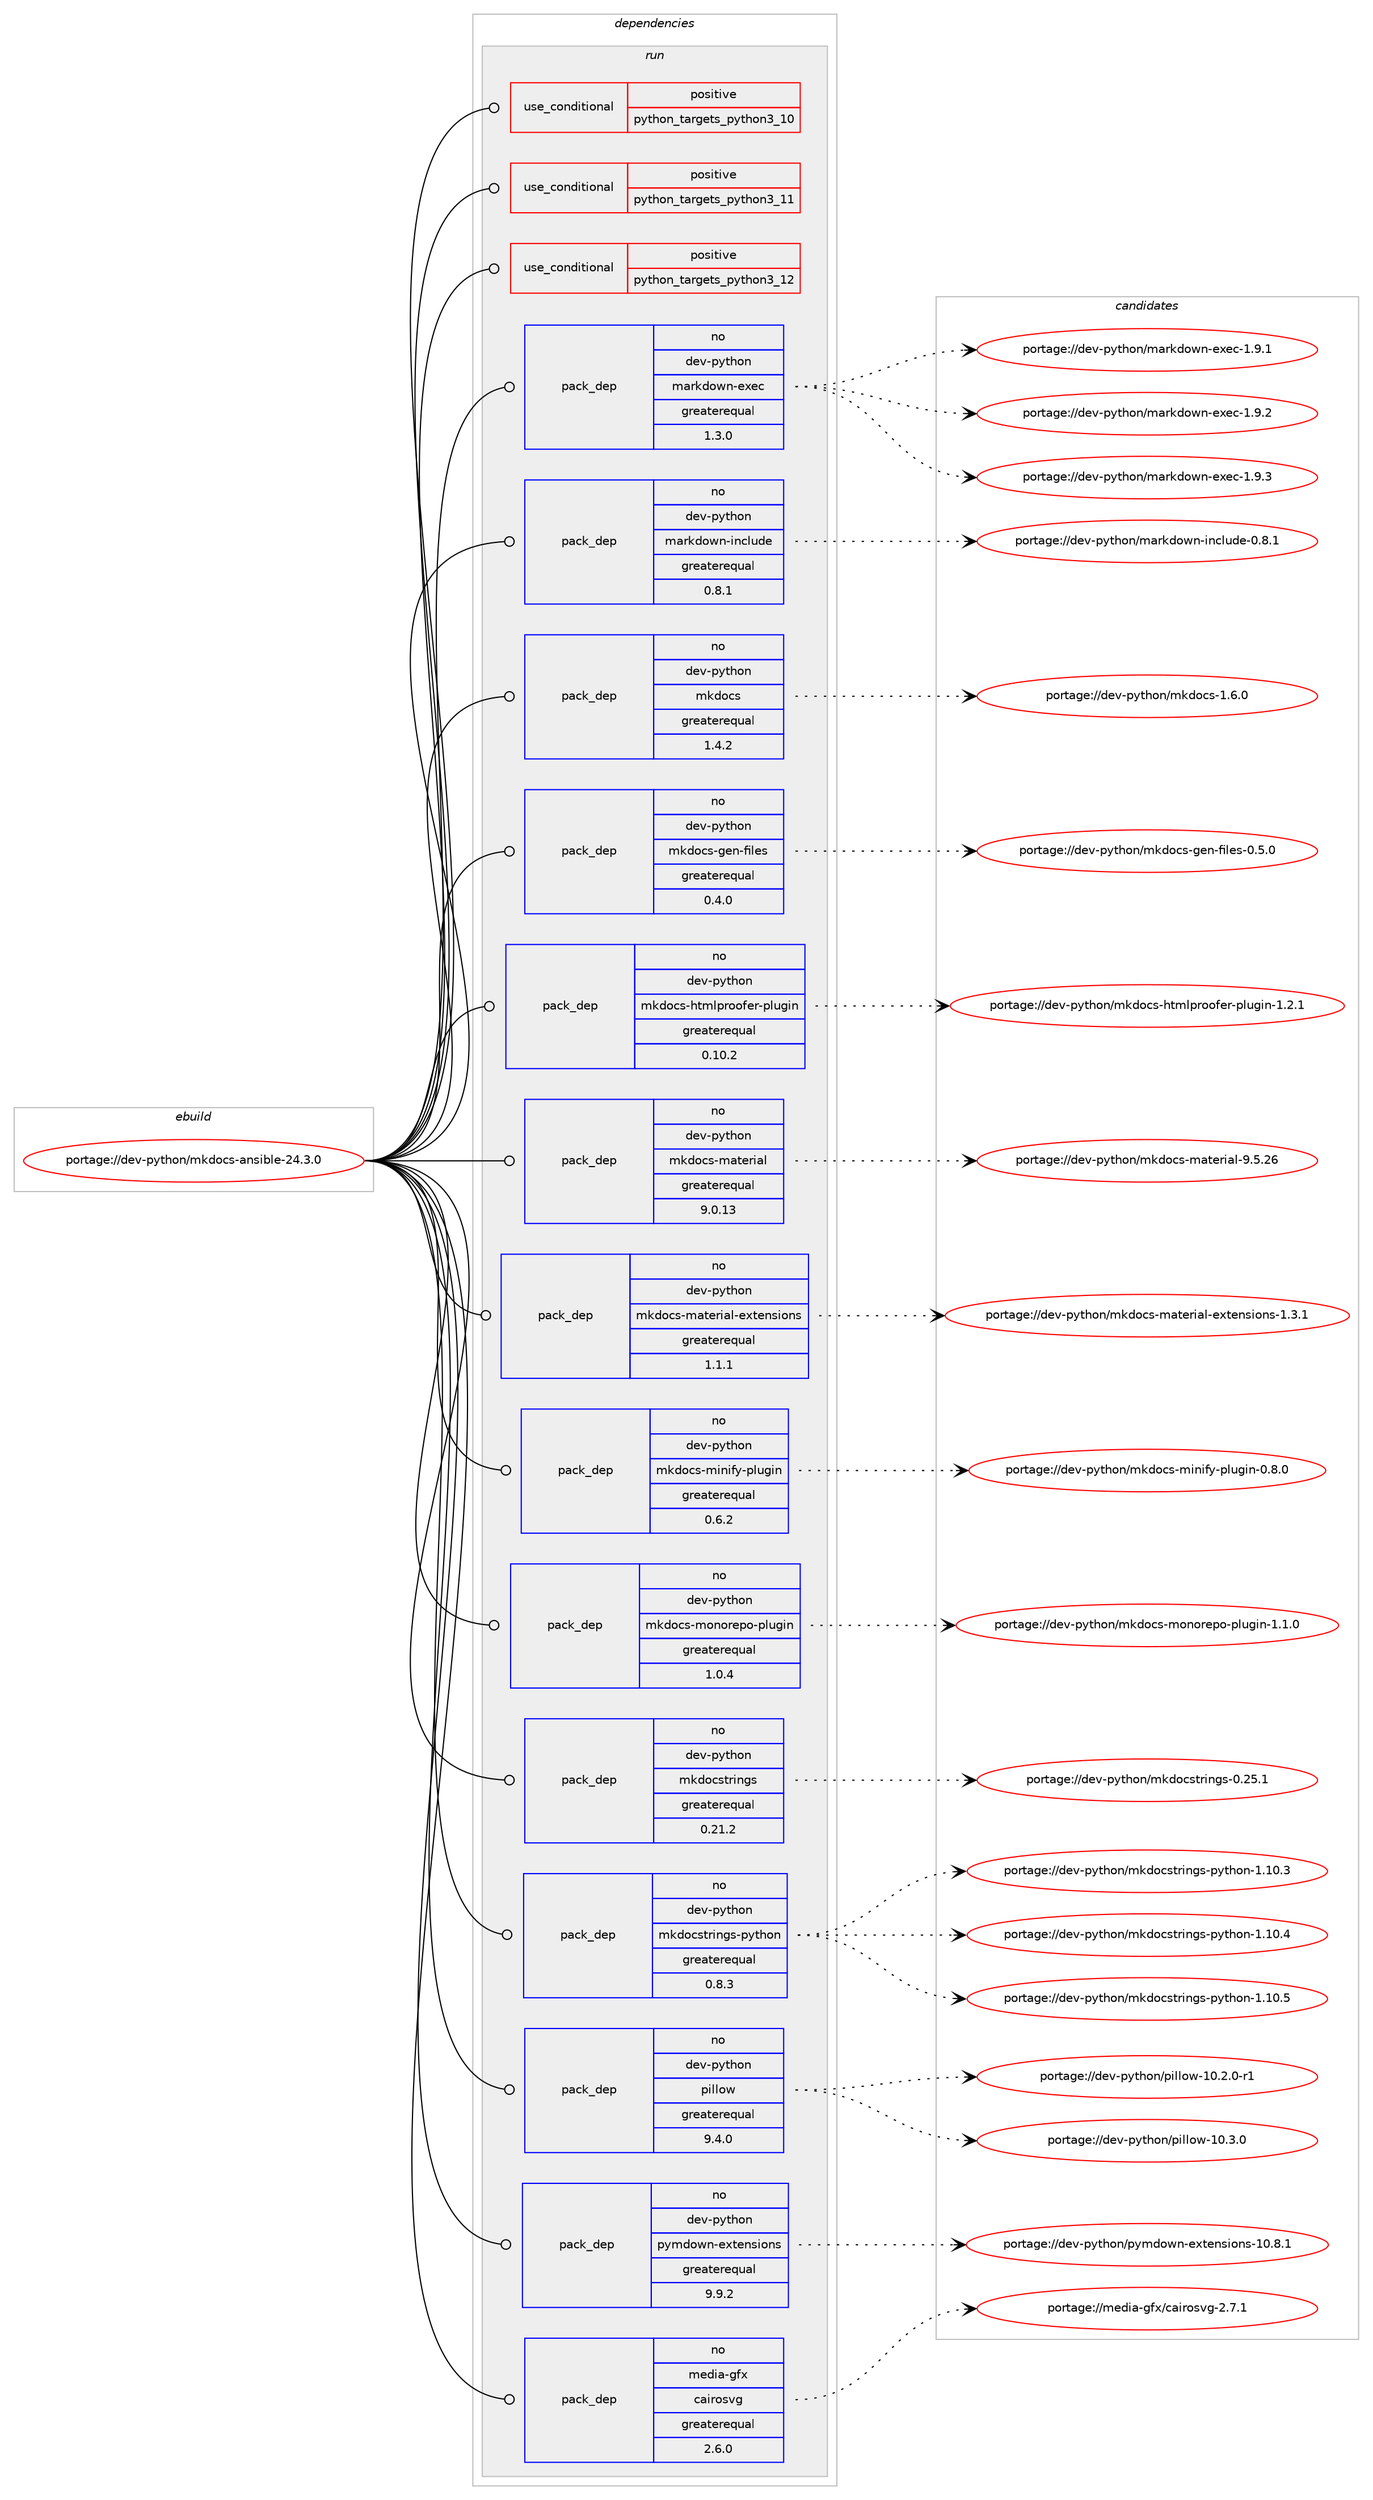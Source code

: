 digraph prolog {

# *************
# Graph options
# *************

newrank=true;
concentrate=true;
compound=true;
graph [rankdir=LR,fontname=Helvetica,fontsize=10,ranksep=1.5];#, ranksep=2.5, nodesep=0.2];
edge  [arrowhead=vee];
node  [fontname=Helvetica,fontsize=10];

# **********
# The ebuild
# **********

subgraph cluster_leftcol {
color=gray;
rank=same;
label=<<i>ebuild</i>>;
id [label="portage://dev-python/mkdocs-ansible-24.3.0", color=red, width=4, href="../dev-python/mkdocs-ansible-24.3.0.svg"];
}

# ****************
# The dependencies
# ****************

subgraph cluster_midcol {
color=gray;
label=<<i>dependencies</i>>;
subgraph cluster_compile {
fillcolor="#eeeeee";
style=filled;
label=<<i>compile</i>>;
}
subgraph cluster_compileandrun {
fillcolor="#eeeeee";
style=filled;
label=<<i>compile and run</i>>;
}
subgraph cluster_run {
fillcolor="#eeeeee";
style=filled;
label=<<i>run</i>>;
subgraph cond33939 {
dependency76080 [label=<<TABLE BORDER="0" CELLBORDER="1" CELLSPACING="0" CELLPADDING="4"><TR><TD ROWSPAN="3" CELLPADDING="10">use_conditional</TD></TR><TR><TD>positive</TD></TR><TR><TD>python_targets_python3_10</TD></TR></TABLE>>, shape=none, color=red];
# *** BEGIN UNKNOWN DEPENDENCY TYPE (TODO) ***
# dependency76080 -> package_dependency(portage://dev-python/mkdocs-ansible-24.3.0,run,no,dev-lang,python,none,[,,],[slot(3.10)],[])
# *** END UNKNOWN DEPENDENCY TYPE (TODO) ***

}
id:e -> dependency76080:w [weight=20,style="solid",arrowhead="odot"];
subgraph cond33940 {
dependency76081 [label=<<TABLE BORDER="0" CELLBORDER="1" CELLSPACING="0" CELLPADDING="4"><TR><TD ROWSPAN="3" CELLPADDING="10">use_conditional</TD></TR><TR><TD>positive</TD></TR><TR><TD>python_targets_python3_11</TD></TR></TABLE>>, shape=none, color=red];
# *** BEGIN UNKNOWN DEPENDENCY TYPE (TODO) ***
# dependency76081 -> package_dependency(portage://dev-python/mkdocs-ansible-24.3.0,run,no,dev-lang,python,none,[,,],[slot(3.11)],[])
# *** END UNKNOWN DEPENDENCY TYPE (TODO) ***

}
id:e -> dependency76081:w [weight=20,style="solid",arrowhead="odot"];
subgraph cond33941 {
dependency76082 [label=<<TABLE BORDER="0" CELLBORDER="1" CELLSPACING="0" CELLPADDING="4"><TR><TD ROWSPAN="3" CELLPADDING="10">use_conditional</TD></TR><TR><TD>positive</TD></TR><TR><TD>python_targets_python3_12</TD></TR></TABLE>>, shape=none, color=red];
# *** BEGIN UNKNOWN DEPENDENCY TYPE (TODO) ***
# dependency76082 -> package_dependency(portage://dev-python/mkdocs-ansible-24.3.0,run,no,dev-lang,python,none,[,,],[slot(3.12)],[])
# *** END UNKNOWN DEPENDENCY TYPE (TODO) ***

}
id:e -> dependency76082:w [weight=20,style="solid",arrowhead="odot"];
subgraph pack40926 {
dependency76083 [label=<<TABLE BORDER="0" CELLBORDER="1" CELLSPACING="0" CELLPADDING="4" WIDTH="220"><TR><TD ROWSPAN="6" CELLPADDING="30">pack_dep</TD></TR><TR><TD WIDTH="110">no</TD></TR><TR><TD>dev-python</TD></TR><TR><TD>markdown-exec</TD></TR><TR><TD>greaterequal</TD></TR><TR><TD>1.3.0</TD></TR></TABLE>>, shape=none, color=blue];
}
id:e -> dependency76083:w [weight=20,style="solid",arrowhead="odot"];
subgraph pack40927 {
dependency76084 [label=<<TABLE BORDER="0" CELLBORDER="1" CELLSPACING="0" CELLPADDING="4" WIDTH="220"><TR><TD ROWSPAN="6" CELLPADDING="30">pack_dep</TD></TR><TR><TD WIDTH="110">no</TD></TR><TR><TD>dev-python</TD></TR><TR><TD>markdown-include</TD></TR><TR><TD>greaterequal</TD></TR><TR><TD>0.8.1</TD></TR></TABLE>>, shape=none, color=blue];
}
id:e -> dependency76084:w [weight=20,style="solid",arrowhead="odot"];
subgraph pack40928 {
dependency76085 [label=<<TABLE BORDER="0" CELLBORDER="1" CELLSPACING="0" CELLPADDING="4" WIDTH="220"><TR><TD ROWSPAN="6" CELLPADDING="30">pack_dep</TD></TR><TR><TD WIDTH="110">no</TD></TR><TR><TD>dev-python</TD></TR><TR><TD>mkdocs</TD></TR><TR><TD>greaterequal</TD></TR><TR><TD>1.4.2</TD></TR></TABLE>>, shape=none, color=blue];
}
id:e -> dependency76085:w [weight=20,style="solid",arrowhead="odot"];
subgraph pack40929 {
dependency76086 [label=<<TABLE BORDER="0" CELLBORDER="1" CELLSPACING="0" CELLPADDING="4" WIDTH="220"><TR><TD ROWSPAN="6" CELLPADDING="30">pack_dep</TD></TR><TR><TD WIDTH="110">no</TD></TR><TR><TD>dev-python</TD></TR><TR><TD>mkdocs-gen-files</TD></TR><TR><TD>greaterequal</TD></TR><TR><TD>0.4.0</TD></TR></TABLE>>, shape=none, color=blue];
}
id:e -> dependency76086:w [weight=20,style="solid",arrowhead="odot"];
subgraph pack40930 {
dependency76087 [label=<<TABLE BORDER="0" CELLBORDER="1" CELLSPACING="0" CELLPADDING="4" WIDTH="220"><TR><TD ROWSPAN="6" CELLPADDING="30">pack_dep</TD></TR><TR><TD WIDTH="110">no</TD></TR><TR><TD>dev-python</TD></TR><TR><TD>mkdocs-htmlproofer-plugin</TD></TR><TR><TD>greaterequal</TD></TR><TR><TD>0.10.2</TD></TR></TABLE>>, shape=none, color=blue];
}
id:e -> dependency76087:w [weight=20,style="solid",arrowhead="odot"];
# *** BEGIN UNKNOWN DEPENDENCY TYPE (TODO) ***
# id -> package_dependency(portage://dev-python/mkdocs-ansible-24.3.0,run,no,dev-python,mkdocs-macros-plugin,none,[,,],[],[use(optenable(python_targets_python3_10),negative),use(optenable(python_targets_python3_11),negative),use(optenable(python_targets_python3_12),negative)])
# *** END UNKNOWN DEPENDENCY TYPE (TODO) ***

subgraph pack40931 {
dependency76088 [label=<<TABLE BORDER="0" CELLBORDER="1" CELLSPACING="0" CELLPADDING="4" WIDTH="220"><TR><TD ROWSPAN="6" CELLPADDING="30">pack_dep</TD></TR><TR><TD WIDTH="110">no</TD></TR><TR><TD>dev-python</TD></TR><TR><TD>mkdocs-material</TD></TR><TR><TD>greaterequal</TD></TR><TR><TD>9.0.13</TD></TR></TABLE>>, shape=none, color=blue];
}
id:e -> dependency76088:w [weight=20,style="solid",arrowhead="odot"];
subgraph pack40932 {
dependency76089 [label=<<TABLE BORDER="0" CELLBORDER="1" CELLSPACING="0" CELLPADDING="4" WIDTH="220"><TR><TD ROWSPAN="6" CELLPADDING="30">pack_dep</TD></TR><TR><TD WIDTH="110">no</TD></TR><TR><TD>dev-python</TD></TR><TR><TD>mkdocs-material-extensions</TD></TR><TR><TD>greaterequal</TD></TR><TR><TD>1.1.1</TD></TR></TABLE>>, shape=none, color=blue];
}
id:e -> dependency76089:w [weight=20,style="solid",arrowhead="odot"];
subgraph pack40933 {
dependency76090 [label=<<TABLE BORDER="0" CELLBORDER="1" CELLSPACING="0" CELLPADDING="4" WIDTH="220"><TR><TD ROWSPAN="6" CELLPADDING="30">pack_dep</TD></TR><TR><TD WIDTH="110">no</TD></TR><TR><TD>dev-python</TD></TR><TR><TD>mkdocs-minify-plugin</TD></TR><TR><TD>greaterequal</TD></TR><TR><TD>0.6.2</TD></TR></TABLE>>, shape=none, color=blue];
}
id:e -> dependency76090:w [weight=20,style="solid",arrowhead="odot"];
subgraph pack40934 {
dependency76091 [label=<<TABLE BORDER="0" CELLBORDER="1" CELLSPACING="0" CELLPADDING="4" WIDTH="220"><TR><TD ROWSPAN="6" CELLPADDING="30">pack_dep</TD></TR><TR><TD WIDTH="110">no</TD></TR><TR><TD>dev-python</TD></TR><TR><TD>mkdocs-monorepo-plugin</TD></TR><TR><TD>greaterequal</TD></TR><TR><TD>1.0.4</TD></TR></TABLE>>, shape=none, color=blue];
}
id:e -> dependency76091:w [weight=20,style="solid",arrowhead="odot"];
subgraph pack40935 {
dependency76092 [label=<<TABLE BORDER="0" CELLBORDER="1" CELLSPACING="0" CELLPADDING="4" WIDTH="220"><TR><TD ROWSPAN="6" CELLPADDING="30">pack_dep</TD></TR><TR><TD WIDTH="110">no</TD></TR><TR><TD>dev-python</TD></TR><TR><TD>mkdocstrings</TD></TR><TR><TD>greaterequal</TD></TR><TR><TD>0.21.2</TD></TR></TABLE>>, shape=none, color=blue];
}
id:e -> dependency76092:w [weight=20,style="solid",arrowhead="odot"];
subgraph pack40936 {
dependency76093 [label=<<TABLE BORDER="0" CELLBORDER="1" CELLSPACING="0" CELLPADDING="4" WIDTH="220"><TR><TD ROWSPAN="6" CELLPADDING="30">pack_dep</TD></TR><TR><TD WIDTH="110">no</TD></TR><TR><TD>dev-python</TD></TR><TR><TD>mkdocstrings-python</TD></TR><TR><TD>greaterequal</TD></TR><TR><TD>0.8.3</TD></TR></TABLE>>, shape=none, color=blue];
}
id:e -> dependency76093:w [weight=20,style="solid",arrowhead="odot"];
subgraph pack40937 {
dependency76094 [label=<<TABLE BORDER="0" CELLBORDER="1" CELLSPACING="0" CELLPADDING="4" WIDTH="220"><TR><TD ROWSPAN="6" CELLPADDING="30">pack_dep</TD></TR><TR><TD WIDTH="110">no</TD></TR><TR><TD>dev-python</TD></TR><TR><TD>pillow</TD></TR><TR><TD>greaterequal</TD></TR><TR><TD>9.4.0</TD></TR></TABLE>>, shape=none, color=blue];
}
id:e -> dependency76094:w [weight=20,style="solid",arrowhead="odot"];
subgraph pack40938 {
dependency76095 [label=<<TABLE BORDER="0" CELLBORDER="1" CELLSPACING="0" CELLPADDING="4" WIDTH="220"><TR><TD ROWSPAN="6" CELLPADDING="30">pack_dep</TD></TR><TR><TD WIDTH="110">no</TD></TR><TR><TD>dev-python</TD></TR><TR><TD>pymdown-extensions</TD></TR><TR><TD>greaterequal</TD></TR><TR><TD>9.9.2</TD></TR></TABLE>>, shape=none, color=blue];
}
id:e -> dependency76095:w [weight=20,style="solid",arrowhead="odot"];
subgraph pack40939 {
dependency76096 [label=<<TABLE BORDER="0" CELLBORDER="1" CELLSPACING="0" CELLPADDING="4" WIDTH="220"><TR><TD ROWSPAN="6" CELLPADDING="30">pack_dep</TD></TR><TR><TD WIDTH="110">no</TD></TR><TR><TD>media-gfx</TD></TR><TR><TD>cairosvg</TD></TR><TR><TD>greaterequal</TD></TR><TR><TD>2.6.0</TD></TR></TABLE>>, shape=none, color=blue];
}
id:e -> dependency76096:w [weight=20,style="solid",arrowhead="odot"];
}
}

# **************
# The candidates
# **************

subgraph cluster_choices {
rank=same;
color=gray;
label=<<i>candidates</i>>;

subgraph choice40926 {
color=black;
nodesep=1;
choice1001011184511212111610411111047109971141071001111191104510112010199454946574649 [label="portage://dev-python/markdown-exec-1.9.1", color=red, width=4,href="../dev-python/markdown-exec-1.9.1.svg"];
choice1001011184511212111610411111047109971141071001111191104510112010199454946574650 [label="portage://dev-python/markdown-exec-1.9.2", color=red, width=4,href="../dev-python/markdown-exec-1.9.2.svg"];
choice1001011184511212111610411111047109971141071001111191104510112010199454946574651 [label="portage://dev-python/markdown-exec-1.9.3", color=red, width=4,href="../dev-python/markdown-exec-1.9.3.svg"];
dependency76083:e -> choice1001011184511212111610411111047109971141071001111191104510112010199454946574649:w [style=dotted,weight="100"];
dependency76083:e -> choice1001011184511212111610411111047109971141071001111191104510112010199454946574650:w [style=dotted,weight="100"];
dependency76083:e -> choice1001011184511212111610411111047109971141071001111191104510112010199454946574651:w [style=dotted,weight="100"];
}
subgraph choice40927 {
color=black;
nodesep=1;
choice1001011184511212111610411111047109971141071001111191104510511099108117100101454846564649 [label="portage://dev-python/markdown-include-0.8.1", color=red, width=4,href="../dev-python/markdown-include-0.8.1.svg"];
dependency76084:e -> choice1001011184511212111610411111047109971141071001111191104510511099108117100101454846564649:w [style=dotted,weight="100"];
}
subgraph choice40928 {
color=black;
nodesep=1;
choice100101118451121211161041111104710910710011199115454946544648 [label="portage://dev-python/mkdocs-1.6.0", color=red, width=4,href="../dev-python/mkdocs-1.6.0.svg"];
dependency76085:e -> choice100101118451121211161041111104710910710011199115454946544648:w [style=dotted,weight="100"];
}
subgraph choice40929 {
color=black;
nodesep=1;
choice1001011184511212111610411111047109107100111991154510310111045102105108101115454846534648 [label="portage://dev-python/mkdocs-gen-files-0.5.0", color=red, width=4,href="../dev-python/mkdocs-gen-files-0.5.0.svg"];
dependency76086:e -> choice1001011184511212111610411111047109107100111991154510310111045102105108101115454846534648:w [style=dotted,weight="100"];
}
subgraph choice40930 {
color=black;
nodesep=1;
choice1001011184511212111610411111047109107100111991154510411610910811211411111110210111445112108117103105110454946504649 [label="portage://dev-python/mkdocs-htmlproofer-plugin-1.2.1", color=red, width=4,href="../dev-python/mkdocs-htmlproofer-plugin-1.2.1.svg"];
dependency76087:e -> choice1001011184511212111610411111047109107100111991154510411610910811211411111110210111445112108117103105110454946504649:w [style=dotted,weight="100"];
}
subgraph choice40931 {
color=black;
nodesep=1;
choice10010111845112121116104111110471091071001119911545109971161011141059710845574653465054 [label="portage://dev-python/mkdocs-material-9.5.26", color=red, width=4,href="../dev-python/mkdocs-material-9.5.26.svg"];
dependency76088:e -> choice10010111845112121116104111110471091071001119911545109971161011141059710845574653465054:w [style=dotted,weight="100"];
}
subgraph choice40932 {
color=black;
nodesep=1;
choice10010111845112121116104111110471091071001119911545109971161011141059710845101120116101110115105111110115454946514649 [label="portage://dev-python/mkdocs-material-extensions-1.3.1", color=red, width=4,href="../dev-python/mkdocs-material-extensions-1.3.1.svg"];
dependency76089:e -> choice10010111845112121116104111110471091071001119911545109971161011141059710845101120116101110115105111110115454946514649:w [style=dotted,weight="100"];
}
subgraph choice40933 {
color=black;
nodesep=1;
choice1001011184511212111610411111047109107100111991154510910511010510212145112108117103105110454846564648 [label="portage://dev-python/mkdocs-minify-plugin-0.8.0", color=red, width=4,href="../dev-python/mkdocs-minify-plugin-0.8.0.svg"];
dependency76090:e -> choice1001011184511212111610411111047109107100111991154510910511010510212145112108117103105110454846564648:w [style=dotted,weight="100"];
}
subgraph choice40934 {
color=black;
nodesep=1;
choice1001011184511212111610411111047109107100111991154510911111011111410111211145112108117103105110454946494648 [label="portage://dev-python/mkdocs-monorepo-plugin-1.1.0", color=red, width=4,href="../dev-python/mkdocs-monorepo-plugin-1.1.0.svg"];
dependency76091:e -> choice1001011184511212111610411111047109107100111991154510911111011111410111211145112108117103105110454946494648:w [style=dotted,weight="100"];
}
subgraph choice40935 {
color=black;
nodesep=1;
choice10010111845112121116104111110471091071001119911511611410511010311545484650534649 [label="portage://dev-python/mkdocstrings-0.25.1", color=red, width=4,href="../dev-python/mkdocstrings-0.25.1.svg"];
dependency76092:e -> choice10010111845112121116104111110471091071001119911511611410511010311545484650534649:w [style=dotted,weight="100"];
}
subgraph choice40936 {
color=black;
nodesep=1;
choice1001011184511212111610411111047109107100111991151161141051101031154511212111610411111045494649484651 [label="portage://dev-python/mkdocstrings-python-1.10.3", color=red, width=4,href="../dev-python/mkdocstrings-python-1.10.3.svg"];
choice1001011184511212111610411111047109107100111991151161141051101031154511212111610411111045494649484652 [label="portage://dev-python/mkdocstrings-python-1.10.4", color=red, width=4,href="../dev-python/mkdocstrings-python-1.10.4.svg"];
choice1001011184511212111610411111047109107100111991151161141051101031154511212111610411111045494649484653 [label="portage://dev-python/mkdocstrings-python-1.10.5", color=red, width=4,href="../dev-python/mkdocstrings-python-1.10.5.svg"];
dependency76093:e -> choice1001011184511212111610411111047109107100111991151161141051101031154511212111610411111045494649484651:w [style=dotted,weight="100"];
dependency76093:e -> choice1001011184511212111610411111047109107100111991151161141051101031154511212111610411111045494649484652:w [style=dotted,weight="100"];
dependency76093:e -> choice1001011184511212111610411111047109107100111991151161141051101031154511212111610411111045494649484653:w [style=dotted,weight="100"];
}
subgraph choice40937 {
color=black;
nodesep=1;
choice1001011184511212111610411111047112105108108111119454948465046484511449 [label="portage://dev-python/pillow-10.2.0-r1", color=red, width=4,href="../dev-python/pillow-10.2.0-r1.svg"];
choice100101118451121211161041111104711210510810811111945494846514648 [label="portage://dev-python/pillow-10.3.0", color=red, width=4,href="../dev-python/pillow-10.3.0.svg"];
dependency76094:e -> choice1001011184511212111610411111047112105108108111119454948465046484511449:w [style=dotted,weight="100"];
dependency76094:e -> choice100101118451121211161041111104711210510810811111945494846514648:w [style=dotted,weight="100"];
}
subgraph choice40938 {
color=black;
nodesep=1;
choice10010111845112121116104111110471121211091001111191104510112011610111011510511111011545494846564649 [label="portage://dev-python/pymdown-extensions-10.8.1", color=red, width=4,href="../dev-python/pymdown-extensions-10.8.1.svg"];
dependency76095:e -> choice10010111845112121116104111110471121211091001111191104510112011610111011510511111011545494846564649:w [style=dotted,weight="100"];
}
subgraph choice40939 {
color=black;
nodesep=1;
choice1091011001059745103102120479997105114111115118103455046554649 [label="portage://media-gfx/cairosvg-2.7.1", color=red, width=4,href="../media-gfx/cairosvg-2.7.1.svg"];
dependency76096:e -> choice1091011001059745103102120479997105114111115118103455046554649:w [style=dotted,weight="100"];
}
}

}
